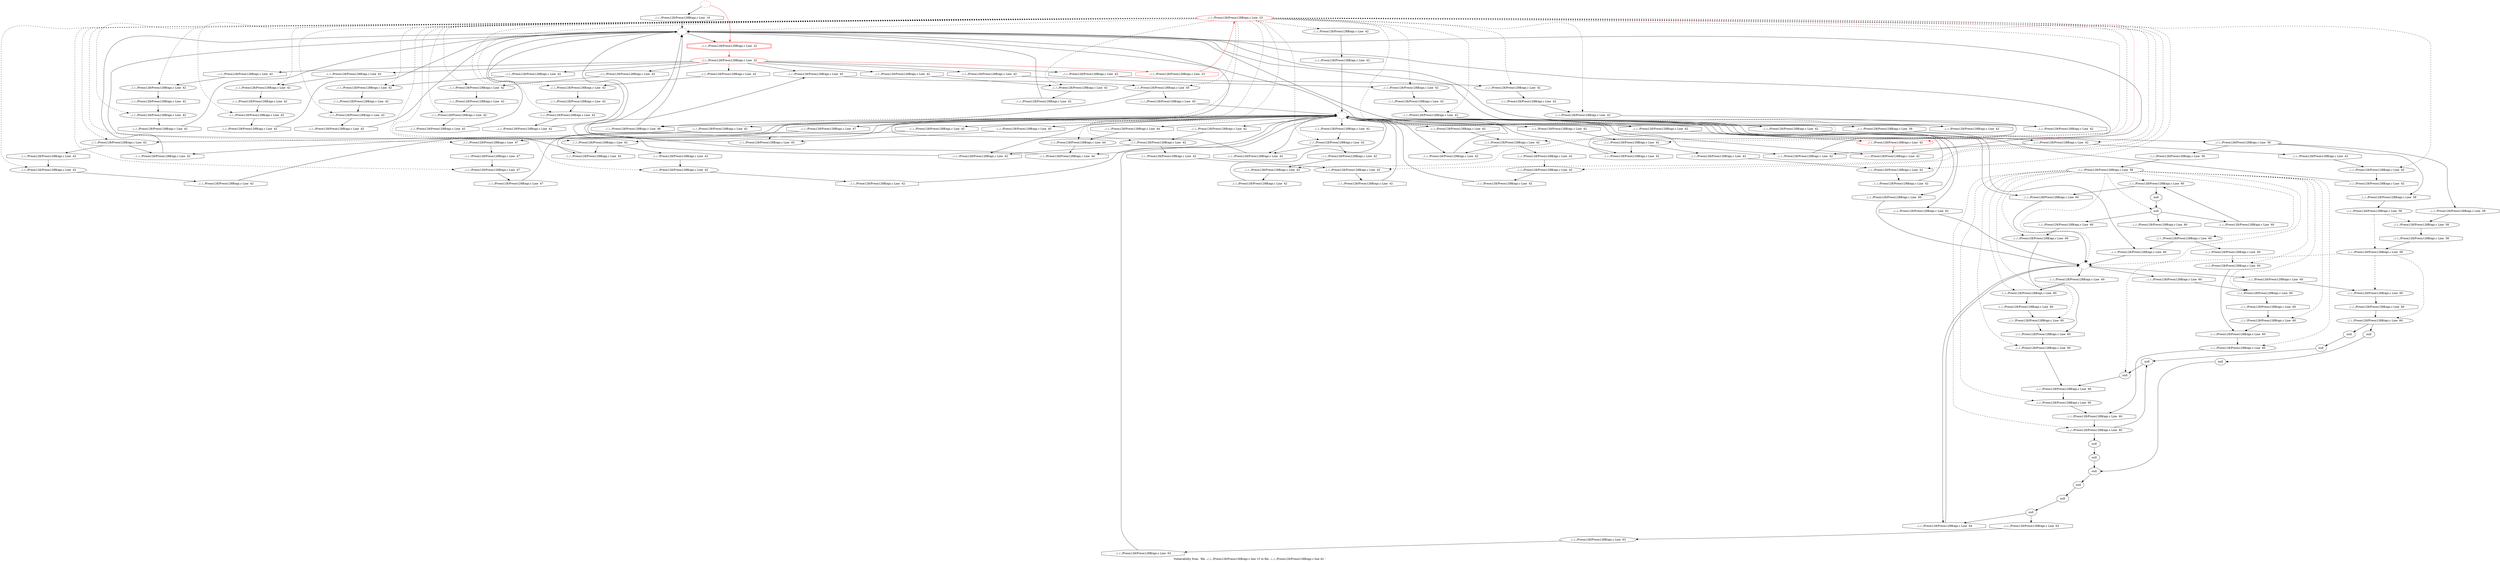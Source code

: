 digraph "Vulnerability from 'file ../../../Preon128/Preon128B/api.c line 15 to file ../../../Preon128/Preon128B/api.c line 42 '  "{
label="Vulnerability from  'file ../../../Preon128/Preon128B/api.c line 15 to file ../../../Preon128/Preon128B/api.c line 42 ' ";
node_1666[shape=ellipse,style=solid,label="../../../Preon128/Preon128B/api.c Line  23", color=red]
node_1661[shape=ellipse,style=dashed,label=""]
"node_1666"->"node_1661" [style=dashed]
node_1706[shape=ellipse,style=solid,label="../../../Preon128/Preon128B/api.c Line  42"]
"node_1666"->"node_1706" [style=dashed]
node_1765[shape=ellipse,style=solid,label="../../../Preon128/Preon128B/api.c Line  47"]
"node_1666"->"node_1765" [style=dashed]
node_1757[shape=ellipse,style=solid,label="../../../Preon128/Preon128B/api.c Line  45"]
"node_1666"->"node_1757" [style=dashed]
node_1690[shape=ellipse,style=solid,label="../../../Preon128/Preon128B/api.c Line  42"]
"node_1666"->"node_1690" [style=dashed]
node_1694[shape=ellipse,style=solid,label="../../../Preon128/Preon128B/api.c Line  42"]
"node_1666"->"node_1694" [style=dashed]
node_1759[shape=ellipse,style=solid,label="../../../Preon128/Preon128B/api.c Line  45"]
"node_1666"->"node_1759" [style=dashed]
node_1750[shape=ellipse,style=solid,label="../../../Preon128/Preon128B/api.c Line  42"]
"node_1666"->"node_1750" [style=dashed]
node_1677[shape=ellipse,style=solid,label="../../../Preon128/Preon128B/api.c Line  42"]
"node_1666"->"node_1677" [style=dashed]
node_1699[shape=ellipse,style=solid,label="../../../Preon128/Preon128B/api.c Line  42"]
"node_1666"->"node_1699" [style=dashed]
node_1722[shape=ellipse,style=solid,label="../../../Preon128/Preon128B/api.c Line  42"]
"node_1666"->"node_1722" [style=dashed]
node_1688[shape=ellipse,style=solid,label="../../../Preon128/Preon128B/api.c Line  42"]
"node_1666"->"node_1688" [style=dashed]
node_1724[shape=ellipse,style=solid,label="../../../Preon128/Preon128B/api.c Line  42"]
"node_1666"->"node_1724" [style=dashed]
node_1726[shape=ellipse,style=solid,label="../../../Preon128/Preon128B/api.c Line  42"]
"node_1666"->"node_1726" [style=dashed]
node_1728[shape=ellipse,style=solid,label="../../../Preon128/Preon128B/api.c Line  42"]
"node_1666"->"node_1728" [style=dashed]
node_1717[shape=ellipse,style=solid,label="../../../Preon128/Preon128B/api.c Line  42"]
"node_1666"->"node_1717" [style=dashed]
node_1715[shape=ellipse,style=solid,label="../../../Preon128/Preon128B/api.c Line  42"]
"node_1666"->"node_1715" [style=dashed]
node_1744[shape=ellipse,style=solid,label="../../../Preon128/Preon128B/api.c Line  42"]
"node_1666"->"node_1744" [style=dashed]
node_1746[shape=ellipse,style=solid,label="../../../Preon128/Preon128B/api.c Line  42"]
"node_1666"->"node_1746" [style=dashed]
node_1735[shape=ellipse,style=solid,label="../../../Preon128/Preon128B/api.c Line  42"]
"node_1666"->"node_1735" [style=dashed]
node_1701[shape=ellipse,style=solid,label="../../../Preon128/Preon128B/api.c Line  42"]
"node_1666"->"node_1701" [style=dashed]
node_1681[shape=ellipse,style=solid,label="../../../Preon128/Preon128B/api.c Line  42"]
"node_1666"->"node_1681" [style=dashed]
node_1683[shape=ellipse,style=solid,label="../../../Preon128/Preon128B/api.c Line  42"]
"node_1666"->"node_1683" [style=dashed]
node_1739[shape=ellipse,style=solid,label="../../../Preon128/Preon128B/api.c Line  42"]
"node_1666"->"node_1739" [style=dashed]
node_1748[shape=ellipse,style=solid,label="../../../Preon128/Preon128B/api.c Line  42", color=red]
"node_1666"->"node_1748" [color=red, style=dashed]
node_1672[shape=ellipse,style=solid,label="../../../Preon128/Preon128B/api.c Line  42"]
"node_1666"->"node_1672" [style=dashed]
node_1737[shape=ellipse,style=solid,label="../../../Preon128/Preon128B/api.c Line  42"]
"node_1666"->"node_1737" [style=dashed]
node_1711[shape=ellipse,style=solid,label="../../../Preon128/Preon128B/api.c Line  42"]
"node_1666"->"node_1711" [style=dashed]
node_1713[shape=ellipse,style=solid,label="../../../Preon128/Preon128B/api.c Line  42"]
"node_1666"->"node_1713" [style=dashed]
node_1763[shape=ellipse,style=solid,label="../../../Preon128/Preon128B/api.c Line  47"]
"node_1666"->"node_1763" [style=dashed]
node_1679[shape=ellipse,style=solid,label="../../../Preon128/Preon128B/api.c Line  42"]
"node_1666"->"node_1679" [style=dashed]
node_1670[shape=ellipse,style=solid,label="../../../Preon128/Preon128B/api.c Line  42"]
"node_1666"->"node_1670" [style=dashed]
node_1704[shape=ellipse,style=solid,label="../../../Preon128/Preon128B/api.c Line  42"]
"node_1666"->"node_1704" [style=dashed]
node_1754[shape=ellipse,style=solid,label="../../../Preon128/Preon128B/api.c Line  44"]
"node_1666"->"node_1754" [style=dashed]
node_1733[shape=ellipse,style=solid,label="../../../Preon128/Preon128B/api.c Line  42"]
"node_1666"->"node_1733" [style=dashed]
node_1692[shape=ellipse,style=solid,label="../../../Preon128/Preon128B/api.c Line  42"]
"node_1666"->"node_1692" [style=dashed]
node_1668[shape=ellipse,style=solid,label="../../../Preon128/Preon128B/api.c Line  42"]
"node_1666"->"node_1668" [style=dashed]
node_1665[shape=doubleoctagon,style=solid,label="../../../Preon128/Preon128B/api.c Line  22", color=red]
node_1664[shape=ellipse,style=solid,label="../../../Preon128/Preon128B/api.c Line  22", color=red]
"node_1665"->"node_1664" [color=red]
node_1689[shape=octagon,style=solid,label="../../../Preon128/Preon128B/api.c Line  42"]
"node_1664"->"node_1689"
node_1678[shape=octagon,style=solid,label="../../../Preon128/Preon128B/api.c Line  42"]
"node_1664"->"node_1678"
node_1723[shape=octagon,style=solid,label="../../../Preon128/Preon128B/api.c Line  42"]
"node_1664"->"node_1723"
node_1760[shape=octagon,style=solid,label="../../../Preon128/Preon128B/api.c Line  45"]
"node_1664"->"node_1760"
node_1700[shape=octagon,style=solid,label="../../../Preon128/Preon128B/api.c Line  42"]
"node_1664"->"node_1700"
node_1712[shape=octagon,style=solid,label="../../../Preon128/Preon128B/api.c Line  42"]
"node_1664"->"node_1712"
node_1745[shape=octagon,style=solid,label="../../../Preon128/Preon128B/api.c Line  42"]
"node_1664"->"node_1745"
node_1734[shape=octagon,style=solid,label="../../../Preon128/Preon128B/api.c Line  42"]
"node_1664"->"node_1734"
node_1667[shape=octagon,style=solid,label="../../../Preon128/Preon128B/api.c Line  23", color=red]
"node_1664"->"node_1667" [color=red]
node_1669[shape=octagon,style=solid,label="../../../Preon128/Preon128B/api.c Line  42"]
"node_1664"->"node_1669"
node_1663[shape=ellipse,style=dashed,label="", color=red]
"node_1663"->"node_1665" [color=red]
node_1662[shape=octagon,style=solid,label="../../../Preon128/Preon128B/api.c Line  19"]
"node_1663"->"node_1662"
"node_1662"->"node_1661"
"node_1661"->"node_1665"
node_1660[shape=ellipse,style=dashed,label=""]
node_1764[shape=octagon,style=solid,label="../../../Preon128/Preon128B/api.c Line  47"]
"node_1660"->"node_1764"
node_1756[shape=octagon,style=solid,label="../../../Preon128/Preon128B/api.c Line  44"]
"node_1660"->"node_1756"
node_1758[shape=octagon,style=solid,label="../../../Preon128/Preon128B/api.c Line  45"]
"node_1660"->"node_1758"
node_1823[shape=octagon,style=solid,label="../../../Preon128/Preon128B/api.c Line  62"]
"node_1660"->"node_1823"
node_1720[shape=octagon,style=solid,label="../../../Preon128/Preon128B/api.c Line  42"]
"node_1660"->"node_1720"
node_1682[shape=octagon,style=solid,label="../../../Preon128/Preon128B/api.c Line  42"]
"node_1660"->"node_1682"
node_1697[shape=octagon,style=solid,label="../../../Preon128/Preon128B/api.c Line  42"]
"node_1660"->"node_1697"
node_1727[shape=octagon,style=solid,label="../../../Preon128/Preon128B/api.c Line  42"]
"node_1660"->"node_1727"
node_1752[shape=octagon,style=solid,label="../../../Preon128/Preon128B/api.c Line  42"]
"node_1660"->"node_1752"
node_1742[shape=octagon,style=solid,label="../../../Preon128/Preon128B/api.c Line  42"]
"node_1660"->"node_1742"
node_1797[shape=octagon,style=solid,label="../../../Preon128/Preon128B/api.c Line  60"]
"node_1660"->"node_1797"
node_1709[shape=octagon,style=solid,label="../../../Preon128/Preon128B/api.c Line  42"]
"node_1660"->"node_1709"
node_1716[shape=octagon,style=solid,label="../../../Preon128/Preon128B/api.c Line  42"]
"node_1660"->"node_1716"
node_1705[shape=octagon,style=solid,label="../../../Preon128/Preon128B/api.c Line  42"]
"node_1660"->"node_1705"
node_1675[shape=octagon,style=solid,label="../../../Preon128/Preon128B/api.c Line  42"]
"node_1660"->"node_1675"
node_1693[shape=octagon,style=solid,label="../../../Preon128/Preon128B/api.c Line  42"]
"node_1660"->"node_1693"
node_1776[shape=octagon,style=solid,label="../../../Preon128/Preon128B/api.c Line  60"]
"node_1660"->"node_1776"
node_1738[shape=octagon,style=solid,label="../../../Preon128/Preon128B/api.c Line  42"]
"node_1660"->"node_1738"
node_1749[shape=octagon,style=solid,label="../../../Preon128/Preon128B/api.c Line  42"]
"node_1660"->"node_1749"
node_1731[shape=octagon,style=solid,label="../../../Preon128/Preon128B/api.c Line  42"]
"node_1660"->"node_1731"
node_1814[shape=octagon,style=solid,label="../../../Preon128/Preon128B/api.c Line  60"]
"node_1660"->"node_1814"
node_1671[shape=octagon,style=solid,label="../../../Preon128/Preon128B/api.c Line  42"]
"node_1660"->"node_1671"
node_1762[shape=octagon,style=solid,label="../../../Preon128/Preon128B/api.c Line  46"]
"node_1660"->"node_1762"
node_1768[shape=octagon,style=solid,label="../../../Preon128/Preon128B/api.c Line  56"]
"node_1660"->"node_1768"
node_1686[shape=octagon,style=solid,label="../../../Preon128/Preon128B/api.c Line  42"]
"node_1660"->"node_1686"
node_1755[shape=octagon,style=solid,label="../../../Preon128/Preon128B/api.c Line  44"]
"node_1660"->"node_1755"
node_1740[shape=octagon,style=solid,label="../../../Preon128/Preon128B/api.c Line  42"]
"node_1740"->"node_1739"
node_1741[shape=octagon,style=solid,label="../../../Preon128/Preon128B/api.c Line  42"]
"node_1741"->"node_1660"
node_1708[shape=octagon,style=solid,label="../../../Preon128/Preon128B/api.c Line  42"]
"node_1706"->"node_1708"
"node_1689"->"node_1688"
"node_1678"->"node_1677"
"node_1764"->"node_1763"
node_1703[shape=octagon,style=solid,label="../../../Preon128/Preon128B/api.c Line  47"]
"node_1765"->"node_1703"
"node_1756"->"node_1661"
"node_1757"->"node_1760"
node_1778[shape=octagon,style=solid,label="../../../Preon128/Preon128B/api.c Line  60"]
node_1777[shape=ellipse,style=solid,label="../../../Preon128/Preon128B/api.c Line  60"]
"node_1778"->"node_1777"
node_1779[shape=ellipse,style=solid,label="../../../Preon128/Preon128B/api.c Line  60"]
node_1782[shape=octagon,style=solid,label="null"]
"node_1779"->"node_1782"
node_1784[shape=octagon,style=solid,label="null"]
"node_1779"->"node_1784"
node_1780[shape=octagon,style=solid,label="../../../Preon128/Preon128B/api.c Line  60"]
"node_1780"->"node_1779"
node_1687[shape=octagon,style=solid,label="../../../Preon128/Preon128B/api.c Line  42"]
"node_1687"->"node_1661"
node_1770[shape=octagon,style=solid,label="../../../Preon128/Preon128B/api.c Line  58"]
node_1769[shape=ellipse,style=solid,label="../../../Preon128/Preon128B/api.c Line  58"]
"node_1770"->"node_1769"
node_1771[shape=ellipse,style=solid,label="../../../Preon128/Preon128B/api.c Line  58"]
node_1774[shape=octagon,style=solid,label="../../../Preon128/Preon128B/api.c Line  58"]
"node_1771"->"node_1774"
node_1825[shape=octagon,style=solid,label="../../../Preon128/Preon128B/api.c Line  63"]
node_1824[shape=ellipse,style=solid,label="../../../Preon128/Preon128B/api.c Line  63"]
"node_1825"->"node_1824"
node_1826[shape=octagon,style=solid,label="../../../Preon128/Preon128B/api.c Line  63"]
"node_1826"->"node_1660"
node_1827[shape=octagon,style=solid,label="../../../Preon128/Preon128B/api.c Line  64"]
node_1775[shape=ellipse,style=dashed,label=""]
"node_1827"->"node_1775"
node_1691[shape=octagon,style=solid,label="../../../Preon128/Preon128B/api.c Line  42"]
"node_1691"->"node_1690"
"node_1708"->"node_1660"
node_1799[shape=octagon,style=solid,label="../../../Preon128/Preon128B/api.c Line  60"]
node_1798[shape=ellipse,style=solid,label="../../../Preon128/Preon128B/api.c Line  60"]
"node_1799"->"node_1798"
node_1800[shape=ellipse,style=solid,label="null"]
"node_1800"->"node_1799"
node_1805[shape=octagon,style=solid,label="../../../Preon128/Preon128B/api.c Line  60"]
"node_1800"->"node_1805"
node_1816[shape=octagon,style=solid,label="../../../Preon128/Preon128B/api.c Line  60"]
"node_1800"->"node_1816"
node_1801[shape=octagon,style=solid,label="null"]
"node_1801"->"node_1800"
node_1698[shape=octagon,style=solid,label="../../../Preon128/Preon128B/api.c Line  42"]
"node_1690"->"node_1698"
node_1696[shape=octagon,style=solid,label="../../../Preon128/Preon128B/api.c Line  42"]
"node_1694"->"node_1696"
"node_1758"->"node_1757"
node_1761[shape=octagon,style=solid,label="../../../Preon128/Preon128B/api.c Line  45"]
"node_1759"->"node_1761"
"node_1759"->"node_1762"
node_1821[shape=ellipse,style=solid,label="null"]
"node_1821"->"node_1825"
"node_1821"->"node_1827"
node_1822[shape=octagon,style=solid,label="null"]
"node_1822"->"node_1821"
"node_1823"->"node_1775"
"node_1824"->"node_1826"
node_1718[shape=octagon,style=solid,label="../../../Preon128/Preon128B/api.c Line  42"]
"node_1718"->"node_1717"
node_1719[shape=octagon,style=solid,label="../../../Preon128/Preon128B/api.c Line  42"]
"node_1719"->"node_1660"
node_1773[shape=ellipse,style=solid,label="../../../Preon128/Preon128B/api.c Line  58"]
"node_1774"->"node_1773"
"node_1775"->"node_1778"
"node_1775"->"node_1827"
node_1796[shape=octagon,style=solid,label="../../../Preon128/Preon128B/api.c Line  60"]
"node_1775"->"node_1796"
node_1813[shape=octagon,style=solid,label="../../../Preon128/Preon128B/api.c Line  60"]
"node_1775"->"node_1813"
node_1781[shape=ellipse,style=solid,label="null"]
node_1820[shape=octagon,style=solid,label="null"]
"node_1781"->"node_1820"
"node_1782"->"node_1781"
node_1783[shape=ellipse,style=solid,label="null"]
node_1818[shape=octagon,style=solid,label="null"]
"node_1783"->"node_1818"
node_1751[shape=octagon,style=solid,label="../../../Preon128/Preon128B/api.c Line  42"]
"node_1750"->"node_1751"
"node_1751"->"node_1660"
node_1685[shape=octagon,style=solid,label="../../../Preon128/Preon128B/api.c Line  42"]
"node_1685"->"node_1660"
node_1793[shape=ellipse,style=solid,label="../../../Preon128/Preon128B/api.c Line  60"]
node_1792[shape=octagon,style=solid,label="../../../Preon128/Preon128B/api.c Line  60"]
"node_1793"->"node_1792"
node_1794[shape=octagon,style=solid,label="../../../Preon128/Preon128B/api.c Line  60"]
"node_1794"->"node_1793"
node_1795[shape=ellipse,style=solid,label="../../../Preon128/Preon128B/api.c Line  60"]
"node_1795"->"node_1794"
node_1766[shape=octagon,style=solid,label="../../../Preon128/Preon128B/api.c Line  47"]
"node_1766"->"node_1765"
node_1767[shape=ellipse,style=solid,label="../../../Preon128/Preon128B/api.c Line  56"]
"node_1767"->"node_1770"
node_1786[shape=octagon,style=solid,label="../../../Preon128/Preon128B/api.c Line  58"]
"node_1767"->"node_1786"
node_1772[shape=octagon,style=solid,label="../../../Preon128/Preon128B/api.c Line  58"]
"node_1767"->"node_1772"
node_1680[shape=octagon,style=solid,label="../../../Preon128/Preon128B/api.c Line  42"]
"node_1677"->"node_1680"
"node_1720"->"node_1661"
node_1721[shape=octagon,style=solid,label="../../../Preon128/Preon128B/api.c Line  42"]
"node_1721"->"node_1661"
node_1702[shape=octagon,style=solid,label="../../../Preon128/Preon128B/api.c Line  42"]
"node_1699"->"node_1702"
node_1725[shape=octagon,style=solid,label="../../../Preon128/Preon128B/api.c Line  42"]
"node_1722"->"node_1725"
"node_1723"->"node_1722"
"node_1760"->"node_1759"
"node_1761"->"node_1660"
"node_1688"->"node_1691"
node_1732[shape=octagon,style=solid,label="../../../Preon128/Preon128B/api.c Line  42"]
"node_1724"->"node_1732"
"node_1725"->"node_1724"
"node_1682"->"node_1681"
"node_1697"->"node_1661"
node_1729[shape=octagon,style=solid,label="../../../Preon128/Preon128B/api.c Line  42"]
"node_1726"->"node_1729"
"node_1726"->"node_1731"
"node_1727"->"node_1726"
"node_1752"->"node_1661"
node_1753[shape=octagon,style=solid,label="../../../Preon128/Preon128B/api.c Line  42"]
"node_1753"->"node_1661"
"node_1696"->"node_1660"
"node_1700"->"node_1699"
"node_1742"->"node_1661"
node_1743[shape=octagon,style=solid,label="../../../Preon128/Preon128B/api.c Line  42"]
"node_1743"->"node_1661"
node_1730[shape=octagon,style=solid,label="../../../Preon128/Preon128B/api.c Line  42"]
"node_1728"->"node_1730"
"node_1729"->"node_1728"
"node_1796"->"node_1795"
"node_1797"->"node_1775"
"node_1798"->"node_1801"
"node_1798"->"node_1797"
"node_1680"->"node_1679"
"node_1784"->"node_1783"
node_1785[shape=ellipse,style=solid,label="../../../Preon128/Preon128B/api.c Line  58"]
"node_1785"->"node_1800" [style=dashed]
"node_1785"->"node_1775" [style=dashed]
"node_1785"->"node_1793" [style=dashed]
"node_1785"->"node_1795" [style=dashed]
"node_1785"->"node_1798" [style=dashed]
node_1806[shape=ellipse,style=solid,label="../../../Preon128/Preon128B/api.c Line  60"]
"node_1785"->"node_1806" [style=dashed]
node_1808[shape=ellipse,style=solid,label="../../../Preon128/Preon128B/api.c Line  60"]
"node_1785"->"node_1808" [style=dashed]
node_1810[shape=ellipse,style=solid,label="../../../Preon128/Preon128B/api.c Line  60"]
"node_1785"->"node_1810" [style=dashed]
node_1789[shape=ellipse,style=solid,label="../../../Preon128/Preon128B/api.c Line  60"]
"node_1785"->"node_1789" [style=dashed]
node_1791[shape=ellipse,style=solid,label="../../../Preon128/Preon128B/api.c Line  60"]
"node_1785"->"node_1791" [style=dashed]
node_1802[shape=ellipse,style=solid,label="../../../Preon128/Preon128B/api.c Line  60"]
"node_1785"->"node_1802" [style=dashed]
node_1804[shape=ellipse,style=solid,label="../../../Preon128/Preon128B/api.c Line  60"]
"node_1785"->"node_1804" [style=dashed]
node_1815[shape=ellipse,style=solid,label="../../../Preon128/Preon128B/api.c Line  60"]
"node_1785"->"node_1815" [style=dashed]
node_1817[shape=ellipse,style=solid,label="null"]
"node_1785"->"node_1817" [style=dashed]
node_1812[shape=ellipse,style=solid,label="../../../Preon128/Preon128B/api.c Line  60"]
"node_1785"->"node_1812" [style=dashed]
"node_1786"->"node_1785"
node_1707[shape=octagon,style=solid,label="../../../Preon128/Preon128B/api.c Line  42"]
"node_1707"->"node_1706"
"node_1709"->"node_1661"
"node_1716"->"node_1715"
"node_1717"->"node_1719"
"node_1805"->"node_1804"
node_1790[shape=octagon,style=solid,label="../../../Preon128/Preon128B/api.c Line  60"]
"node_1806"->"node_1790"
node_1807[shape=octagon,style=solid,label="../../../Preon128/Preon128B/api.c Line  60"]
"node_1807"->"node_1806"
"node_1705"->"node_1704"
"node_1808"->"node_1807"
node_1809[shape=octagon,style=solid,label="../../../Preon128/Preon128B/api.c Line  60"]
"node_1809"->"node_1808"
"node_1810"->"node_1809"
node_1714[shape=octagon,style=solid,label="../../../Preon128/Preon128B/api.c Line  42"]
"node_1714"->"node_1713"
"node_1715"->"node_1718"
"node_1715"->"node_1720"
"node_1675"->"node_1661"
"node_1712"->"node_1711"
node_1747[shape=octagon,style=solid,label="../../../Preon128/Preon128B/api.c Line  42"]
"node_1744"->"node_1747"
"node_1745"->"node_1744"
"node_1746"->"node_1753"
"node_1747"->"node_1746"
"node_1693"->"node_1692"
"node_1776"->"node_1775"
"node_1777"->"node_1780"
node_1787[shape=ellipse,style=solid,label="null"]
"node_1787"->"node_1820"
node_1788[shape=octagon,style=solid,label="null"]
"node_1788"->"node_1787"
"node_1789"->"node_1788"
"node_1789"->"node_1818"
"node_1703"->"node_1660"
"node_1734"->"node_1733"
"node_1735"->"node_1743"
"node_1790"->"node_1789"
"node_1791"->"node_1790"
"node_1792"->"node_1791"
node_1710[shape=octagon,style=solid,label="../../../Preon128/Preon128B/api.c Line  42"]
"node_1710"->"node_1661"
"node_1701"->"node_1710"
node_1684[shape=octagon,style=solid,label="../../../Preon128/Preon128B/api.c Line  42"]
"node_1681"->"node_1684"
"node_1681"->"node_1686"
"node_1667"->"node_1666" [color=red]
"node_1802"->"node_1792"
node_1803[shape=octagon,style=solid,label="../../../Preon128/Preon128B/api.c Line  60"]
"node_1803"->"node_1802"
"node_1804"->"node_1803"
"node_1804"->"node_1814"
node_1674[shape=octagon,style=solid,label="../../../Preon128/Preon128B/api.c Line  42"]
"node_1674"->"node_1660"
"node_1683"->"node_1685"
"node_1738"->"node_1737"
"node_1739"->"node_1741"
node_1695[shape=octagon,style=solid,label="../../../Preon128/Preon128B/api.c Line  42"]
"node_1695"->"node_1694"
node_1673[shape=octagon,style=solid,label="../../../Preon128/Preon128B/api.c Line  42"]
"node_1673"->"node_1672"
"node_1748"->"node_1752"
"node_1749"->"node_1748"
"node_1672"->"node_1674"
node_1736[shape=octagon,style=solid,label="../../../Preon128/Preon128B/api.c Line  42"]
"node_1736"->"node_1735"
"node_1737"->"node_1740"
"node_1737"->"node_1742"
"node_1711"->"node_1714"
"node_1698"->"node_1661"
"node_1713"->"node_1721"
"node_1730"->"node_1660"
"node_1731"->"node_1661"
"node_1684"->"node_1683"
"node_1814"->"node_1775"
"node_1815"->"node_1809"
"node_1816"->"node_1815"
"node_1671"->"node_1670"
"node_1772"->"node_1771"
"node_1773"->"node_1779" [style=dashed]
"node_1773"->"node_1775" [style=dashed]
"node_1773"->"node_1777" [style=dashed]
node_1676[shape=octagon,style=solid,label="../../../Preon128/Preon128B/api.c Line  42"]
"node_1676"->"node_1661"
"node_1762"->"node_1661"
"node_1763"->"node_1766"
"node_1768"->"node_1767"
"node_1769"->"node_1771" [style=dashed]
"node_1769"->"node_1773" [style=dashed]
"node_1686"->"node_1661"
"node_1679"->"node_1687"
"node_1670"->"node_1675"
"node_1670"->"node_1673"
"node_1704"->"node_1707"
"node_1704"->"node_1709"
"node_1669"->"node_1668"
"node_1754"->"node_1756"
"node_1755"->"node_1754"
"node_1732"->"node_1661"
"node_1733"->"node_1736"
"node_1692"->"node_1697"
"node_1692"->"node_1695"
"node_1668"->"node_1676"
"node_1702"->"node_1701"
"node_1817"->"node_1807"
"node_1818"->"node_1817"
node_1819[shape=ellipse,style=solid,label="null"]
"node_1819"->"node_1822"
"node_1820"->"node_1819"
node_1811[shape=octagon,style=solid,label="../../../Preon128/Preon128B/api.c Line  60"]
"node_1811"->"node_1810"
"node_1812"->"node_1811"
"node_1813"->"node_1812"
}

